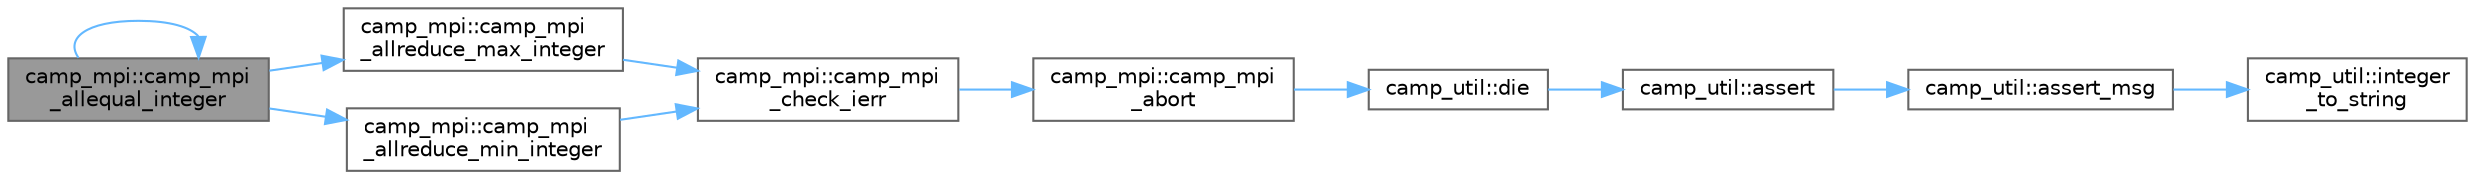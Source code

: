 digraph "camp_mpi::camp_mpi_allequal_integer"
{
 // LATEX_PDF_SIZE
  bgcolor="transparent";
  edge [fontname=Helvetica,fontsize=10,labelfontname=Helvetica,labelfontsize=10];
  node [fontname=Helvetica,fontsize=10,shape=box,height=0.2,width=0.4];
  rankdir="LR";
  Node1 [label="camp_mpi::camp_mpi\l_allequal_integer",height=0.2,width=0.4,color="gray40", fillcolor="grey60", style="filled", fontcolor="black",tooltip="Returns whether all processors have the same value."];
  Node1 -> Node1 [color="steelblue1",style="solid"];
  Node1 -> Node2 [color="steelblue1",style="solid"];
  Node2 [label="camp_mpi::camp_mpi\l_allreduce_max_integer",height=0.2,width=0.4,color="grey40", fillcolor="white", style="filled",URL="$namespacecamp__mpi.html#ab37aad21478f091075eec8c9dfd0ae8b",tooltip="Computes the maximum of val across all processes, storing the result in val_max on all processes."];
  Node2 -> Node3 [color="steelblue1",style="solid"];
  Node3 [label="camp_mpi::camp_mpi\l_check_ierr",height=0.2,width=0.4,color="grey40", fillcolor="white", style="filled",URL="$namespacecamp__mpi.html#adb95beaf933131229f017a03af8352ad",tooltip="Dies if ierr is not ok."];
  Node3 -> Node4 [color="steelblue1",style="solid"];
  Node4 [label="camp_mpi::camp_mpi\l_abort",height=0.2,width=0.4,color="grey40", fillcolor="white", style="filled",URL="$namespacecamp__mpi.html#a7c0deeecbf4c64fe7fcade1797e1aab8",tooltip="Abort the program."];
  Node4 -> Node5 [color="steelblue1",style="solid"];
  Node5 [label="camp_util::die",height=0.2,width=0.4,color="grey40", fillcolor="white", style="filled",URL="$namespacecamp__util.html#aa942add404bf8b611e5b4b8c777ca7f6",tooltip="Error immediately."];
  Node5 -> Node6 [color="steelblue1",style="solid"];
  Node6 [label="camp_util::assert",height=0.2,width=0.4,color="grey40", fillcolor="white", style="filled",URL="$namespacecamp__util.html#a32cf43c1b618a3ecf93810383e960ef2",tooltip="Errors unless condition_ok is true."];
  Node6 -> Node7 [color="steelblue1",style="solid"];
  Node7 [label="camp_util::assert_msg",height=0.2,width=0.4,color="grey40", fillcolor="white", style="filled",URL="$namespacecamp__util.html#ab4e745d4a05763568bf773598f30e91f",tooltip="Errors unless condition_ok is true."];
  Node7 -> Node8 [color="steelblue1",style="solid"];
  Node8 [label="camp_util::integer\l_to_string",height=0.2,width=0.4,color="grey40", fillcolor="white", style="filled",URL="$namespacecamp__util.html#acd72e4626dcfefffaa08c42cfa7949bc",tooltip="Convert an integer to a string format."];
  Node1 -> Node9 [color="steelblue1",style="solid"];
  Node9 [label="camp_mpi::camp_mpi\l_allreduce_min_integer",height=0.2,width=0.4,color="grey40", fillcolor="white", style="filled",URL="$namespacecamp__mpi.html#a15b9ff05c0c07284139bcdb991416d1e",tooltip="Computes the minimum of val across all processes, storing the result in val_min on all processes."];
  Node9 -> Node3 [color="steelblue1",style="solid"];
}
